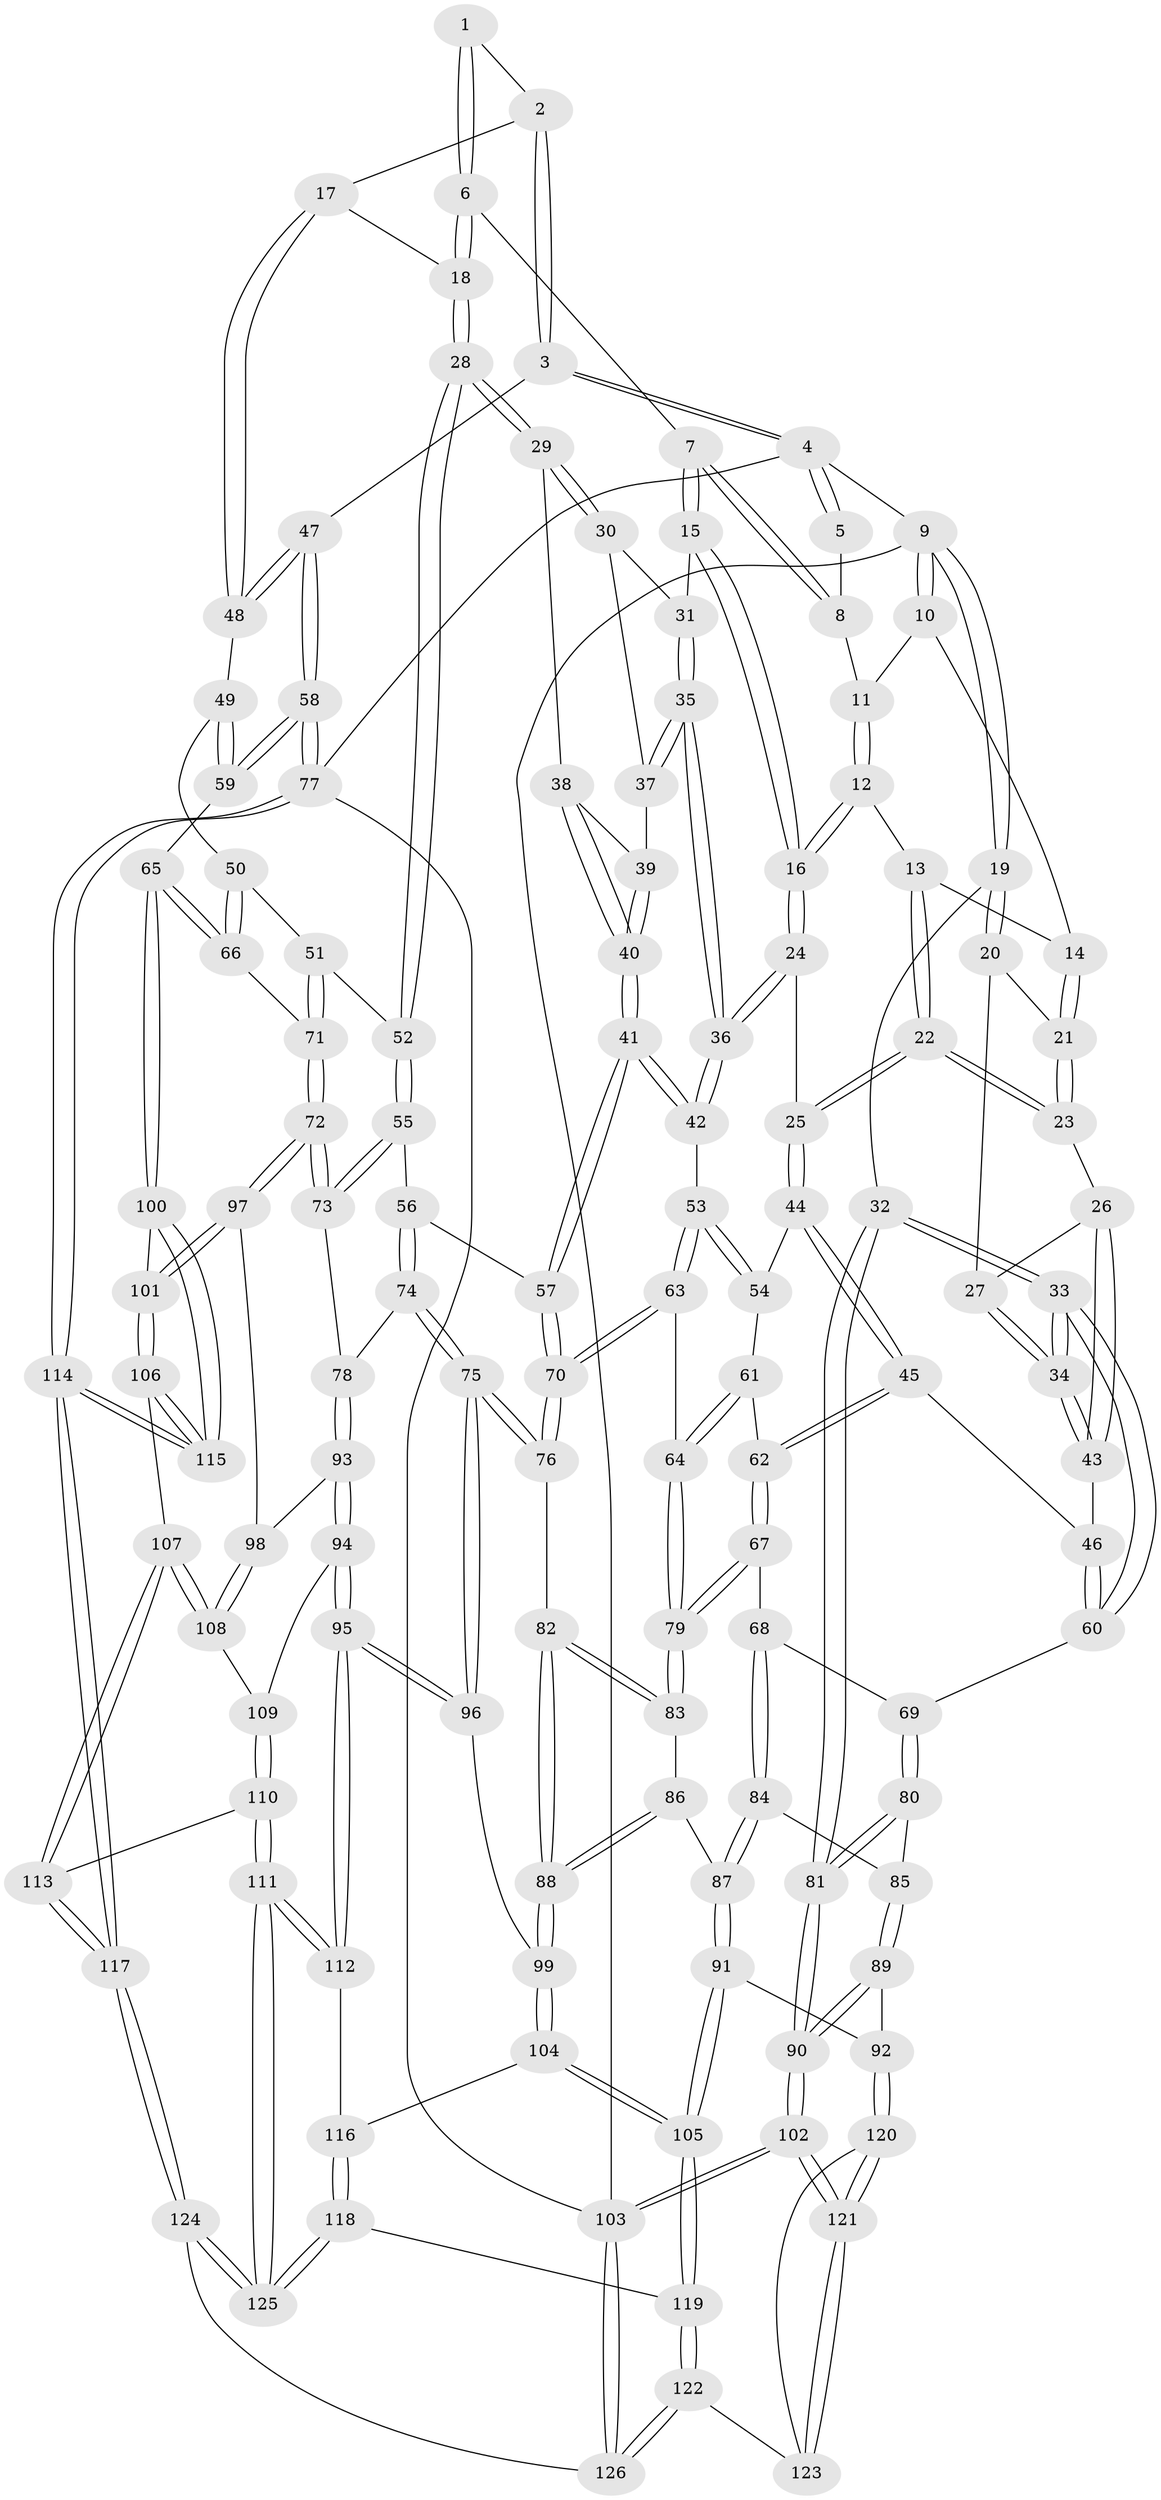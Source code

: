 // coarse degree distribution, {3: 0.1282051282051282, 5: 0.28205128205128205, 6: 0.11538461538461539, 2: 0.01282051282051282, 4: 0.46153846153846156}
// Generated by graph-tools (version 1.1) at 2025/42/03/06/25 10:42:26]
// undirected, 126 vertices, 312 edges
graph export_dot {
graph [start="1"]
  node [color=gray90,style=filled];
  1 [pos="+0.7999320685310737+0"];
  2 [pos="+0.9466642665970438+0.07779271248549942"];
  3 [pos="+1+0.05104516319101443"];
  4 [pos="+1+0"];
  5 [pos="+0.770957504496623+0"];
  6 [pos="+0.7500115589740132+0.12287958889206099"];
  7 [pos="+0.5476596861866714+0.030867585470320404"];
  8 [pos="+0.4483163708434342+0"];
  9 [pos="+0+0"];
  10 [pos="+0.31433726861059164+0"];
  11 [pos="+0.41606611283541906+0"];
  12 [pos="+0.3952802945712776+0.14003054905383736"];
  13 [pos="+0.29304387280946287+0.1285099572888267"];
  14 [pos="+0.2281592050321337+0.022145613503246106"];
  15 [pos="+0.5414131840555547+0.1581167129133258"];
  16 [pos="+0.4077381630022212+0.1993162806057077"];
  17 [pos="+0.8435542945281387+0.19809075198490467"];
  18 [pos="+0.758079052389834+0.18238689692137905"];
  19 [pos="+0+0"];
  20 [pos="+0.12690502080850533+0.11106858780422126"];
  21 [pos="+0.1736329173804039+0.09354202788402378"];
  22 [pos="+0.3062716148898666+0.2190010972967991"];
  23 [pos="+0.21648958794028944+0.20494838254103986"];
  24 [pos="+0.3942557372870808+0.22522758931257145"];
  25 [pos="+0.34296255658629893+0.24690494892070736"];
  26 [pos="+0.20009549109457314+0.23117825866542463"];
  27 [pos="+0.08532636735459799+0.17395368887924006"];
  28 [pos="+0.7261761331237533+0.22134928033367074"];
  29 [pos="+0.7204370249732033+0.2220416507190217"];
  30 [pos="+0.6086248270265225+0.1976330176031291"];
  31 [pos="+0.5539687214640662+0.17492286252571593"];
  32 [pos="+0+0.36655961514816493"];
  33 [pos="+0+0.34714655466060773"];
  34 [pos="+0+0.3032736346255659"];
  35 [pos="+0.5251788209835789+0.2756362833013579"];
  36 [pos="+0.49814074746451553+0.32747368459155096"];
  37 [pos="+0.585360380345155+0.2671774207164496"];
  38 [pos="+0.6946770333700318+0.2427564029327639"];
  39 [pos="+0.5892572391327004+0.27292936483419067"];
  40 [pos="+0.6003422682493595+0.326215063464986"];
  41 [pos="+0.5636763584401466+0.37736784842173604"];
  42 [pos="+0.5010202979887171+0.3389903091159023"];
  43 [pos="+0.1645070851830024+0.29918871861985175"];
  44 [pos="+0.3188827514088695+0.3090581412087627"];
  45 [pos="+0.2919464940376734+0.3371100178113171"];
  46 [pos="+0.17344331830536389+0.3057883145466887"];
  47 [pos="+1+0.16406648082892328"];
  48 [pos="+0.9063116610837443+0.24367706706062192"];
  49 [pos="+0.9000371286975983+0.3200026850870847"];
  50 [pos="+0.8572629908419631+0.3550563038823795"];
  51 [pos="+0.7856048309408283+0.3786907346531502"];
  52 [pos="+0.7519362445021928+0.3694632045254441"];
  53 [pos="+0.47738440379526353+0.35546182986498337"];
  54 [pos="+0.4031825225064778+0.3610953989892661"];
  55 [pos="+0.690480568843932+0.4288625790268352"];
  56 [pos="+0.5928512486666283+0.4120245325860883"];
  57 [pos="+0.5778040785302442+0.4003633157139284"];
  58 [pos="+1+0.5172534558900356"];
  59 [pos="+1+0.5191037953695097"];
  60 [pos="+0.19371252075246265+0.45726731591707553"];
  61 [pos="+0.3926133701499304+0.38299041116606036"];
  62 [pos="+0.2926908192240418+0.43896785302281544"];
  63 [pos="+0.4145631422644383+0.4808890244831405"];
  64 [pos="+0.4143067492333848+0.48083288022056636"];
  65 [pos="+1+0.5427650852608604"];
  66 [pos="+0.9734630052535668+0.5275742089850749"];
  67 [pos="+0.2894319477294818+0.46142422296468005"];
  68 [pos="+0.21905831090002476+0.4751477844418111"];
  69 [pos="+0.20719615439551647+0.46997637075594295"];
  70 [pos="+0.44905164582411594+0.5120704207633163"];
  71 [pos="+0.8834217629338569+0.5231693835013864"];
  72 [pos="+0.7658116338434435+0.577142291041418"];
  73 [pos="+0.7122686135740188+0.5257756713751502"];
  74 [pos="+0.5601725817274227+0.5764050982075819"];
  75 [pos="+0.5067462697441389+0.5825078134507172"];
  76 [pos="+0.4745679137982998+0.5732287444022287"];
  77 [pos="+1+1"];
  78 [pos="+0.57364499912205+0.5824154643981037"];
  79 [pos="+0.3063725698738588+0.47548859194210175"];
  80 [pos="+0.05489355527211547+0.5519186753983054"];
  81 [pos="+0+0.4126874002589605"];
  82 [pos="+0.45211150254610666+0.591991569123665"];
  83 [pos="+0.31382565468495893+0.5606232163636587"];
  84 [pos="+0.19308597163462232+0.5733210471658118"];
  85 [pos="+0.08268353795633354+0.5833272855167771"];
  86 [pos="+0.30457942742103933+0.5967298305536329"];
  87 [pos="+0.2241923991403723+0.6299880713971993"];
  88 [pos="+0.38097393144035047+0.690050713535293"];
  89 [pos="+0.10645758442456166+0.7074056641605594"];
  90 [pos="+0+0.6203235962246179"];
  91 [pos="+0.2027798544328922+0.7025515844326025"];
  92 [pos="+0.12402850306979445+0.7301561102128372"];
  93 [pos="+0.6245967114452423+0.6676059085589472"];
  94 [pos="+0.6196687609433302+0.6841088115125303"];
  95 [pos="+0.5333454762783945+0.7532488071027544"];
  96 [pos="+0.5128537209245287+0.664410158074287"];
  97 [pos="+0.7590628051239706+0.6239665703003953"];
  98 [pos="+0.7197005130070987+0.6440451898590598"];
  99 [pos="+0.3782948189473144+0.7210851395696932"];
  100 [pos="+0.9023777345142532+0.7176867055018892"];
  101 [pos="+0.801550284349324+0.6939465450670772"];
  102 [pos="+0+1"];
  103 [pos="+0+1"];
  104 [pos="+0.37817832112090766+0.7219233215916945"];
  105 [pos="+0.30850212057581816+0.7558780213223274"];
  106 [pos="+0.7633528867093811+0.7625330368988119"];
  107 [pos="+0.752187399054371+0.7714577477636272"];
  108 [pos="+0.6967992437917405+0.7365595626798394"];
  109 [pos="+0.6573329302798281+0.7377790303741664"];
  110 [pos="+0.6457807590319962+0.8222609986714888"];
  111 [pos="+0.5507879587321491+0.8920950609410429"];
  112 [pos="+0.5113125760018984+0.7961129734057427"];
  113 [pos="+0.7338695151838289+0.8106333411404131"];
  114 [pos="+1+1"];
  115 [pos="+0.9311138805533258+0.879023440900501"];
  116 [pos="+0.4232016282296718+0.754458752301999"];
  117 [pos="+0.9929303582285592+1"];
  118 [pos="+0.36473422436257547+0.900595665020436"];
  119 [pos="+0.2754888521960584+0.9161259204000116"];
  120 [pos="+0.11650971406257363+0.7533920471789998"];
  121 [pos="+0+0.9204678544955245"];
  122 [pos="+0.2662066452312901+0.9263159409638829"];
  123 [pos="+0.2413055280248182+0.9145836123066312"];
  124 [pos="+0.6286509206552839+1"];
  125 [pos="+0.5491533806280768+0.9133367557342508"];
  126 [pos="+0.275230059305079+1"];
  1 -- 2;
  1 -- 6;
  1 -- 6;
  2 -- 3;
  2 -- 3;
  2 -- 17;
  3 -- 4;
  3 -- 4;
  3 -- 47;
  4 -- 5;
  4 -- 5;
  4 -- 9;
  4 -- 77;
  5 -- 8;
  6 -- 7;
  6 -- 18;
  6 -- 18;
  7 -- 8;
  7 -- 8;
  7 -- 15;
  7 -- 15;
  8 -- 11;
  9 -- 10;
  9 -- 10;
  9 -- 19;
  9 -- 19;
  9 -- 103;
  10 -- 11;
  10 -- 14;
  11 -- 12;
  11 -- 12;
  12 -- 13;
  12 -- 16;
  12 -- 16;
  13 -- 14;
  13 -- 22;
  13 -- 22;
  14 -- 21;
  14 -- 21;
  15 -- 16;
  15 -- 16;
  15 -- 31;
  16 -- 24;
  16 -- 24;
  17 -- 18;
  17 -- 48;
  17 -- 48;
  18 -- 28;
  18 -- 28;
  19 -- 20;
  19 -- 20;
  19 -- 32;
  20 -- 21;
  20 -- 27;
  21 -- 23;
  21 -- 23;
  22 -- 23;
  22 -- 23;
  22 -- 25;
  22 -- 25;
  23 -- 26;
  24 -- 25;
  24 -- 36;
  24 -- 36;
  25 -- 44;
  25 -- 44;
  26 -- 27;
  26 -- 43;
  26 -- 43;
  27 -- 34;
  27 -- 34;
  28 -- 29;
  28 -- 29;
  28 -- 52;
  28 -- 52;
  29 -- 30;
  29 -- 30;
  29 -- 38;
  30 -- 31;
  30 -- 37;
  31 -- 35;
  31 -- 35;
  32 -- 33;
  32 -- 33;
  32 -- 81;
  32 -- 81;
  33 -- 34;
  33 -- 34;
  33 -- 60;
  33 -- 60;
  34 -- 43;
  34 -- 43;
  35 -- 36;
  35 -- 36;
  35 -- 37;
  35 -- 37;
  36 -- 42;
  36 -- 42;
  37 -- 39;
  38 -- 39;
  38 -- 40;
  38 -- 40;
  39 -- 40;
  39 -- 40;
  40 -- 41;
  40 -- 41;
  41 -- 42;
  41 -- 42;
  41 -- 57;
  41 -- 57;
  42 -- 53;
  43 -- 46;
  44 -- 45;
  44 -- 45;
  44 -- 54;
  45 -- 46;
  45 -- 62;
  45 -- 62;
  46 -- 60;
  46 -- 60;
  47 -- 48;
  47 -- 48;
  47 -- 58;
  47 -- 58;
  48 -- 49;
  49 -- 50;
  49 -- 59;
  49 -- 59;
  50 -- 51;
  50 -- 66;
  50 -- 66;
  51 -- 52;
  51 -- 71;
  51 -- 71;
  52 -- 55;
  52 -- 55;
  53 -- 54;
  53 -- 54;
  53 -- 63;
  53 -- 63;
  54 -- 61;
  55 -- 56;
  55 -- 73;
  55 -- 73;
  56 -- 57;
  56 -- 74;
  56 -- 74;
  57 -- 70;
  57 -- 70;
  58 -- 59;
  58 -- 59;
  58 -- 77;
  58 -- 77;
  59 -- 65;
  60 -- 69;
  61 -- 62;
  61 -- 64;
  61 -- 64;
  62 -- 67;
  62 -- 67;
  63 -- 64;
  63 -- 70;
  63 -- 70;
  64 -- 79;
  64 -- 79;
  65 -- 66;
  65 -- 66;
  65 -- 100;
  65 -- 100;
  66 -- 71;
  67 -- 68;
  67 -- 79;
  67 -- 79;
  68 -- 69;
  68 -- 84;
  68 -- 84;
  69 -- 80;
  69 -- 80;
  70 -- 76;
  70 -- 76;
  71 -- 72;
  71 -- 72;
  72 -- 73;
  72 -- 73;
  72 -- 97;
  72 -- 97;
  73 -- 78;
  74 -- 75;
  74 -- 75;
  74 -- 78;
  75 -- 76;
  75 -- 76;
  75 -- 96;
  75 -- 96;
  76 -- 82;
  77 -- 114;
  77 -- 114;
  77 -- 103;
  78 -- 93;
  78 -- 93;
  79 -- 83;
  79 -- 83;
  80 -- 81;
  80 -- 81;
  80 -- 85;
  81 -- 90;
  81 -- 90;
  82 -- 83;
  82 -- 83;
  82 -- 88;
  82 -- 88;
  83 -- 86;
  84 -- 85;
  84 -- 87;
  84 -- 87;
  85 -- 89;
  85 -- 89;
  86 -- 87;
  86 -- 88;
  86 -- 88;
  87 -- 91;
  87 -- 91;
  88 -- 99;
  88 -- 99;
  89 -- 90;
  89 -- 90;
  89 -- 92;
  90 -- 102;
  90 -- 102;
  91 -- 92;
  91 -- 105;
  91 -- 105;
  92 -- 120;
  92 -- 120;
  93 -- 94;
  93 -- 94;
  93 -- 98;
  94 -- 95;
  94 -- 95;
  94 -- 109;
  95 -- 96;
  95 -- 96;
  95 -- 112;
  95 -- 112;
  96 -- 99;
  97 -- 98;
  97 -- 101;
  97 -- 101;
  98 -- 108;
  98 -- 108;
  99 -- 104;
  99 -- 104;
  100 -- 101;
  100 -- 115;
  100 -- 115;
  101 -- 106;
  101 -- 106;
  102 -- 103;
  102 -- 103;
  102 -- 121;
  102 -- 121;
  103 -- 126;
  103 -- 126;
  104 -- 105;
  104 -- 105;
  104 -- 116;
  105 -- 119;
  105 -- 119;
  106 -- 107;
  106 -- 115;
  106 -- 115;
  107 -- 108;
  107 -- 108;
  107 -- 113;
  107 -- 113;
  108 -- 109;
  109 -- 110;
  109 -- 110;
  110 -- 111;
  110 -- 111;
  110 -- 113;
  111 -- 112;
  111 -- 112;
  111 -- 125;
  111 -- 125;
  112 -- 116;
  113 -- 117;
  113 -- 117;
  114 -- 115;
  114 -- 115;
  114 -- 117;
  114 -- 117;
  116 -- 118;
  116 -- 118;
  117 -- 124;
  117 -- 124;
  118 -- 119;
  118 -- 125;
  118 -- 125;
  119 -- 122;
  119 -- 122;
  120 -- 121;
  120 -- 121;
  120 -- 123;
  121 -- 123;
  121 -- 123;
  122 -- 123;
  122 -- 126;
  122 -- 126;
  124 -- 125;
  124 -- 125;
  124 -- 126;
}
